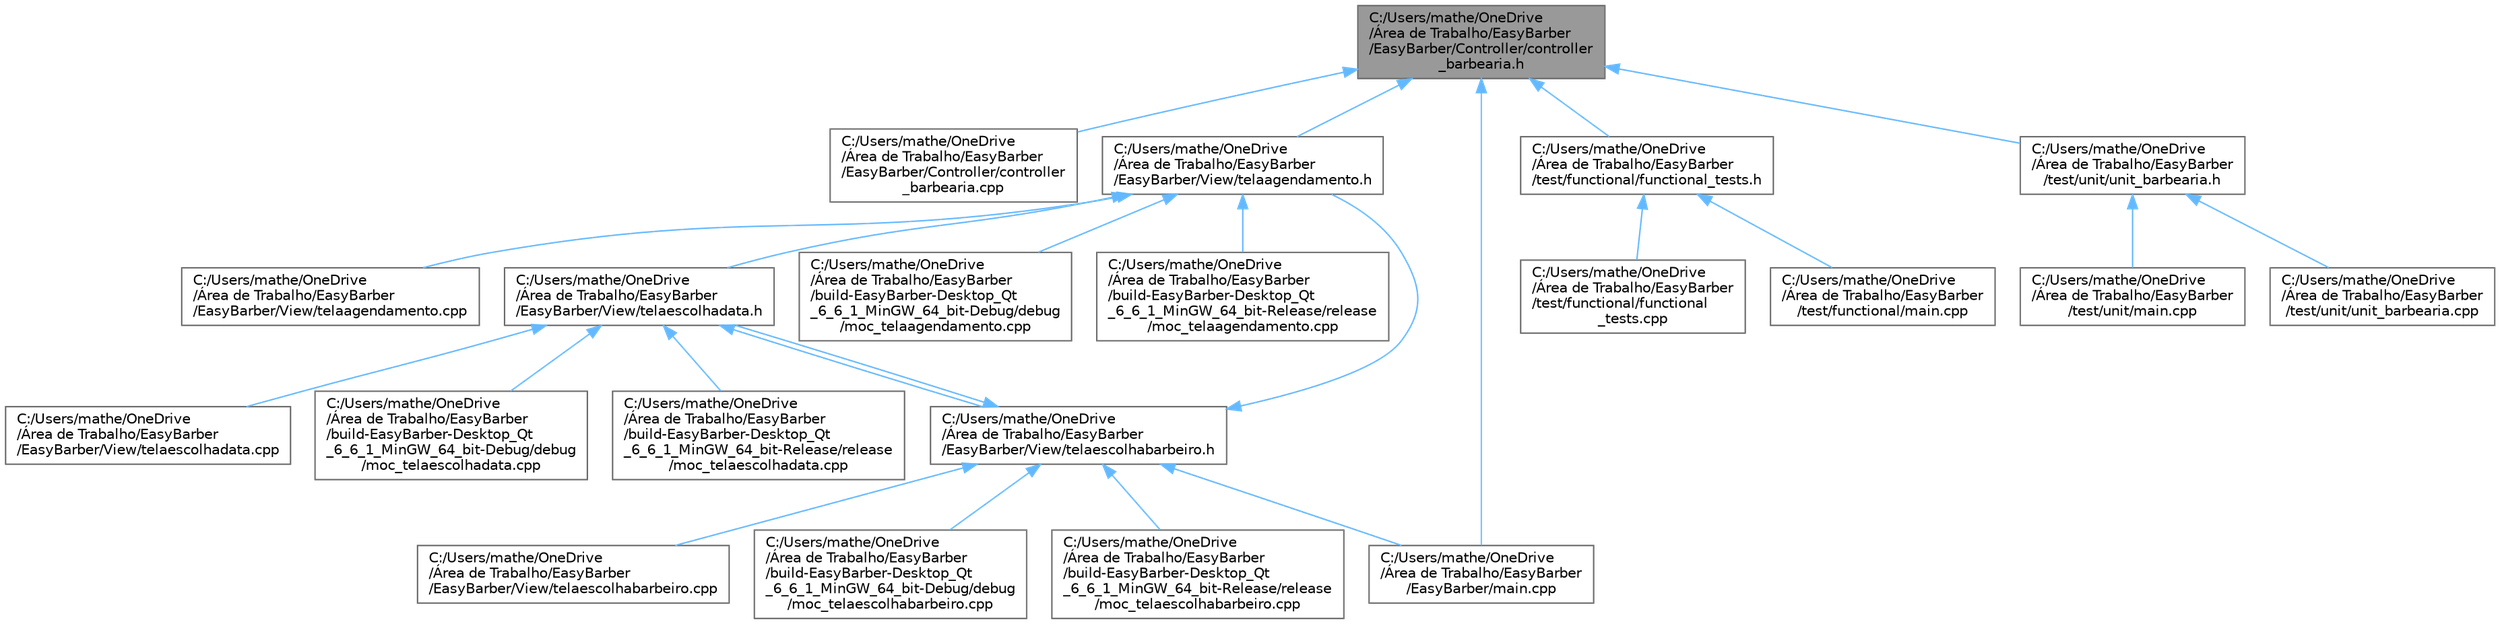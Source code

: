 digraph "C:/Users/mathe/OneDrive/Área de Trabalho/EasyBarber/EasyBarber/Controller/controller_barbearia.h"
{
 // LATEX_PDF_SIZE
  bgcolor="transparent";
  edge [fontname=Helvetica,fontsize=10,labelfontname=Helvetica,labelfontsize=10];
  node [fontname=Helvetica,fontsize=10,shape=box,height=0.2,width=0.4];
  Node1 [id="Node000001",label="C:/Users/mathe/OneDrive\l/Área de Trabalho/EasyBarber\l/EasyBarber/Controller/controller\l_barbearia.h",height=0.2,width=0.4,color="gray40", fillcolor="grey60", style="filled", fontcolor="black",tooltip=" "];
  Node1 -> Node2 [id="edge1_Node000001_Node000002",dir="back",color="steelblue1",style="solid",tooltip=" "];
  Node2 [id="Node000002",label="C:/Users/mathe/OneDrive\l/Área de Trabalho/EasyBarber\l/EasyBarber/Controller/controller\l_barbearia.cpp",height=0.2,width=0.4,color="grey40", fillcolor="white", style="filled",URL="$controller__barbearia_8cpp.html",tooltip=" "];
  Node1 -> Node3 [id="edge2_Node000001_Node000003",dir="back",color="steelblue1",style="solid",tooltip=" "];
  Node3 [id="Node000003",label="C:/Users/mathe/OneDrive\l/Área de Trabalho/EasyBarber\l/EasyBarber/View/telaagendamento.h",height=0.2,width=0.4,color="grey40", fillcolor="white", style="filled",URL="$telaagendamento_8h.html",tooltip=" "];
  Node3 -> Node4 [id="edge3_Node000003_Node000004",dir="back",color="steelblue1",style="solid",tooltip=" "];
  Node4 [id="Node000004",label="C:/Users/mathe/OneDrive\l/Área de Trabalho/EasyBarber\l/EasyBarber/View/telaagendamento.cpp",height=0.2,width=0.4,color="grey40", fillcolor="white", style="filled",URL="$telaagendamento_8cpp.html",tooltip=" "];
  Node3 -> Node5 [id="edge4_Node000003_Node000005",dir="back",color="steelblue1",style="solid",tooltip=" "];
  Node5 [id="Node000005",label="C:/Users/mathe/OneDrive\l/Área de Trabalho/EasyBarber\l/EasyBarber/View/telaescolhadata.h",height=0.2,width=0.4,color="grey40", fillcolor="white", style="filled",URL="$telaescolhadata_8h.html",tooltip=" "];
  Node5 -> Node6 [id="edge5_Node000005_Node000006",dir="back",color="steelblue1",style="solid",tooltip=" "];
  Node6 [id="Node000006",label="C:/Users/mathe/OneDrive\l/Área de Trabalho/EasyBarber\l/EasyBarber/View/telaescolhabarbeiro.h",height=0.2,width=0.4,color="grey40", fillcolor="white", style="filled",URL="$telaescolhabarbeiro_8h.html",tooltip=" "];
  Node6 -> Node3 [id="edge6_Node000006_Node000003",dir="back",color="steelblue1",style="solid",tooltip=" "];
  Node6 -> Node7 [id="edge7_Node000006_Node000007",dir="back",color="steelblue1",style="solid",tooltip=" "];
  Node7 [id="Node000007",label="C:/Users/mathe/OneDrive\l/Área de Trabalho/EasyBarber\l/EasyBarber/View/telaescolhabarbeiro.cpp",height=0.2,width=0.4,color="grey40", fillcolor="white", style="filled",URL="$telaescolhabarbeiro_8cpp.html",tooltip=" "];
  Node6 -> Node5 [id="edge8_Node000006_Node000005",dir="back",color="steelblue1",style="solid",tooltip=" "];
  Node6 -> Node8 [id="edge9_Node000006_Node000008",dir="back",color="steelblue1",style="solid",tooltip=" "];
  Node8 [id="Node000008",label="C:/Users/mathe/OneDrive\l/Área de Trabalho/EasyBarber\l/EasyBarber/main.cpp",height=0.2,width=0.4,color="grey40", fillcolor="white", style="filled",URL="$_easy_barber_2main_8cpp.html",tooltip=" "];
  Node6 -> Node9 [id="edge10_Node000006_Node000009",dir="back",color="steelblue1",style="solid",tooltip=" "];
  Node9 [id="Node000009",label="C:/Users/mathe/OneDrive\l/Área de Trabalho/EasyBarber\l/build-EasyBarber-Desktop_Qt\l_6_6_1_MinGW_64_bit-Debug/debug\l/moc_telaescolhabarbeiro.cpp",height=0.2,width=0.4,color="grey40", fillcolor="white", style="filled",URL="$build-_easy_barber-_desktop___qt__6__6__1___min_g_w__64__bit-_debug_2debug_2moc__telaescolhabarbeiro_8cpp.html",tooltip=" "];
  Node6 -> Node10 [id="edge11_Node000006_Node000010",dir="back",color="steelblue1",style="solid",tooltip=" "];
  Node10 [id="Node000010",label="C:/Users/mathe/OneDrive\l/Área de Trabalho/EasyBarber\l/build-EasyBarber-Desktop_Qt\l_6_6_1_MinGW_64_bit-Release/release\l/moc_telaescolhabarbeiro.cpp",height=0.2,width=0.4,color="grey40", fillcolor="white", style="filled",URL="$build-_easy_barber-_desktop___qt__6__6__1___min_g_w__64__bit-_release_2release_2moc__telaescolhabarbeiro_8cpp.html",tooltip=" "];
  Node5 -> Node11 [id="edge12_Node000005_Node000011",dir="back",color="steelblue1",style="solid",tooltip=" "];
  Node11 [id="Node000011",label="C:/Users/mathe/OneDrive\l/Área de Trabalho/EasyBarber\l/EasyBarber/View/telaescolhadata.cpp",height=0.2,width=0.4,color="grey40", fillcolor="white", style="filled",URL="$telaescolhadata_8cpp.html",tooltip=" "];
  Node5 -> Node12 [id="edge13_Node000005_Node000012",dir="back",color="steelblue1",style="solid",tooltip=" "];
  Node12 [id="Node000012",label="C:/Users/mathe/OneDrive\l/Área de Trabalho/EasyBarber\l/build-EasyBarber-Desktop_Qt\l_6_6_1_MinGW_64_bit-Debug/debug\l/moc_telaescolhadata.cpp",height=0.2,width=0.4,color="grey40", fillcolor="white", style="filled",URL="$build-_easy_barber-_desktop___qt__6__6__1___min_g_w__64__bit-_debug_2debug_2moc__telaescolhadata_8cpp.html",tooltip=" "];
  Node5 -> Node13 [id="edge14_Node000005_Node000013",dir="back",color="steelblue1",style="solid",tooltip=" "];
  Node13 [id="Node000013",label="C:/Users/mathe/OneDrive\l/Área de Trabalho/EasyBarber\l/build-EasyBarber-Desktop_Qt\l_6_6_1_MinGW_64_bit-Release/release\l/moc_telaescolhadata.cpp",height=0.2,width=0.4,color="grey40", fillcolor="white", style="filled",URL="$build-_easy_barber-_desktop___qt__6__6__1___min_g_w__64__bit-_release_2release_2moc__telaescolhadata_8cpp.html",tooltip=" "];
  Node3 -> Node14 [id="edge15_Node000003_Node000014",dir="back",color="steelblue1",style="solid",tooltip=" "];
  Node14 [id="Node000014",label="C:/Users/mathe/OneDrive\l/Área de Trabalho/EasyBarber\l/build-EasyBarber-Desktop_Qt\l_6_6_1_MinGW_64_bit-Debug/debug\l/moc_telaagendamento.cpp",height=0.2,width=0.4,color="grey40", fillcolor="white", style="filled",URL="$build-_easy_barber-_desktop___qt__6__6__1___min_g_w__64__bit-_debug_2debug_2moc__telaagendamento_8cpp.html",tooltip=" "];
  Node3 -> Node15 [id="edge16_Node000003_Node000015",dir="back",color="steelblue1",style="solid",tooltip=" "];
  Node15 [id="Node000015",label="C:/Users/mathe/OneDrive\l/Área de Trabalho/EasyBarber\l/build-EasyBarber-Desktop_Qt\l_6_6_1_MinGW_64_bit-Release/release\l/moc_telaagendamento.cpp",height=0.2,width=0.4,color="grey40", fillcolor="white", style="filled",URL="$build-_easy_barber-_desktop___qt__6__6__1___min_g_w__64__bit-_release_2release_2moc__telaagendamento_8cpp.html",tooltip=" "];
  Node1 -> Node8 [id="edge17_Node000001_Node000008",dir="back",color="steelblue1",style="solid",tooltip=" "];
  Node1 -> Node16 [id="edge18_Node000001_Node000016",dir="back",color="steelblue1",style="solid",tooltip=" "];
  Node16 [id="Node000016",label="C:/Users/mathe/OneDrive\l/Área de Trabalho/EasyBarber\l/test/functional/functional_tests.h",height=0.2,width=0.4,color="grey40", fillcolor="white", style="filled",URL="$functional__tests_8h.html",tooltip=" "];
  Node16 -> Node17 [id="edge19_Node000016_Node000017",dir="back",color="steelblue1",style="solid",tooltip=" "];
  Node17 [id="Node000017",label="C:/Users/mathe/OneDrive\l/Área de Trabalho/EasyBarber\l/test/functional/functional\l_tests.cpp",height=0.2,width=0.4,color="grey40", fillcolor="white", style="filled",URL="$functional__tests_8cpp.html",tooltip=" "];
  Node16 -> Node18 [id="edge20_Node000016_Node000018",dir="back",color="steelblue1",style="solid",tooltip=" "];
  Node18 [id="Node000018",label="C:/Users/mathe/OneDrive\l/Área de Trabalho/EasyBarber\l/test/functional/main.cpp",height=0.2,width=0.4,color="grey40", fillcolor="white", style="filled",URL="$test_2functional_2main_8cpp.html",tooltip=" "];
  Node1 -> Node19 [id="edge21_Node000001_Node000019",dir="back",color="steelblue1",style="solid",tooltip=" "];
  Node19 [id="Node000019",label="C:/Users/mathe/OneDrive\l/Área de Trabalho/EasyBarber\l/test/unit/unit_barbearia.h",height=0.2,width=0.4,color="grey40", fillcolor="white", style="filled",URL="$unit__barbearia_8h.html",tooltip=" "];
  Node19 -> Node20 [id="edge22_Node000019_Node000020",dir="back",color="steelblue1",style="solid",tooltip=" "];
  Node20 [id="Node000020",label="C:/Users/mathe/OneDrive\l/Área de Trabalho/EasyBarber\l/test/unit/main.cpp",height=0.2,width=0.4,color="grey40", fillcolor="white", style="filled",URL="$test_2unit_2main_8cpp.html",tooltip=" "];
  Node19 -> Node21 [id="edge23_Node000019_Node000021",dir="back",color="steelblue1",style="solid",tooltip=" "];
  Node21 [id="Node000021",label="C:/Users/mathe/OneDrive\l/Área de Trabalho/EasyBarber\l/test/unit/unit_barbearia.cpp",height=0.2,width=0.4,color="grey40", fillcolor="white", style="filled",URL="$unit__barbearia_8cpp.html",tooltip=" "];
}
